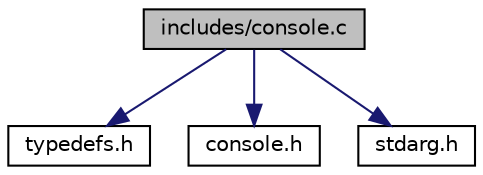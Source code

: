 digraph "includes/console.c"
{
  edge [fontname="Helvetica",fontsize="10",labelfontname="Helvetica",labelfontsize="10"];
  node [fontname="Helvetica",fontsize="10",shape=record];
  Node1 [label="includes/console.c",height=0.2,width=0.4,color="black", fillcolor="grey75", style="filled", fontcolor="black"];
  Node1 -> Node2 [color="midnightblue",fontsize="10",style="solid",fontname="Helvetica"];
  Node2 [label="typedefs.h",height=0.2,width=0.4,color="black", fillcolor="white", style="filled",URL="$typedefs_8h.html"];
  Node1 -> Node3 [color="midnightblue",fontsize="10",style="solid",fontname="Helvetica"];
  Node3 [label="console.h",height=0.2,width=0.4,color="black", fillcolor="white", style="filled",URL="$console_8h.html"];
  Node1 -> Node4 [color="midnightblue",fontsize="10",style="solid",fontname="Helvetica"];
  Node4 [label="stdarg.h",height=0.2,width=0.4,color="black", fillcolor="white", style="filled",URL="$stdarg_8h.html"];
}
